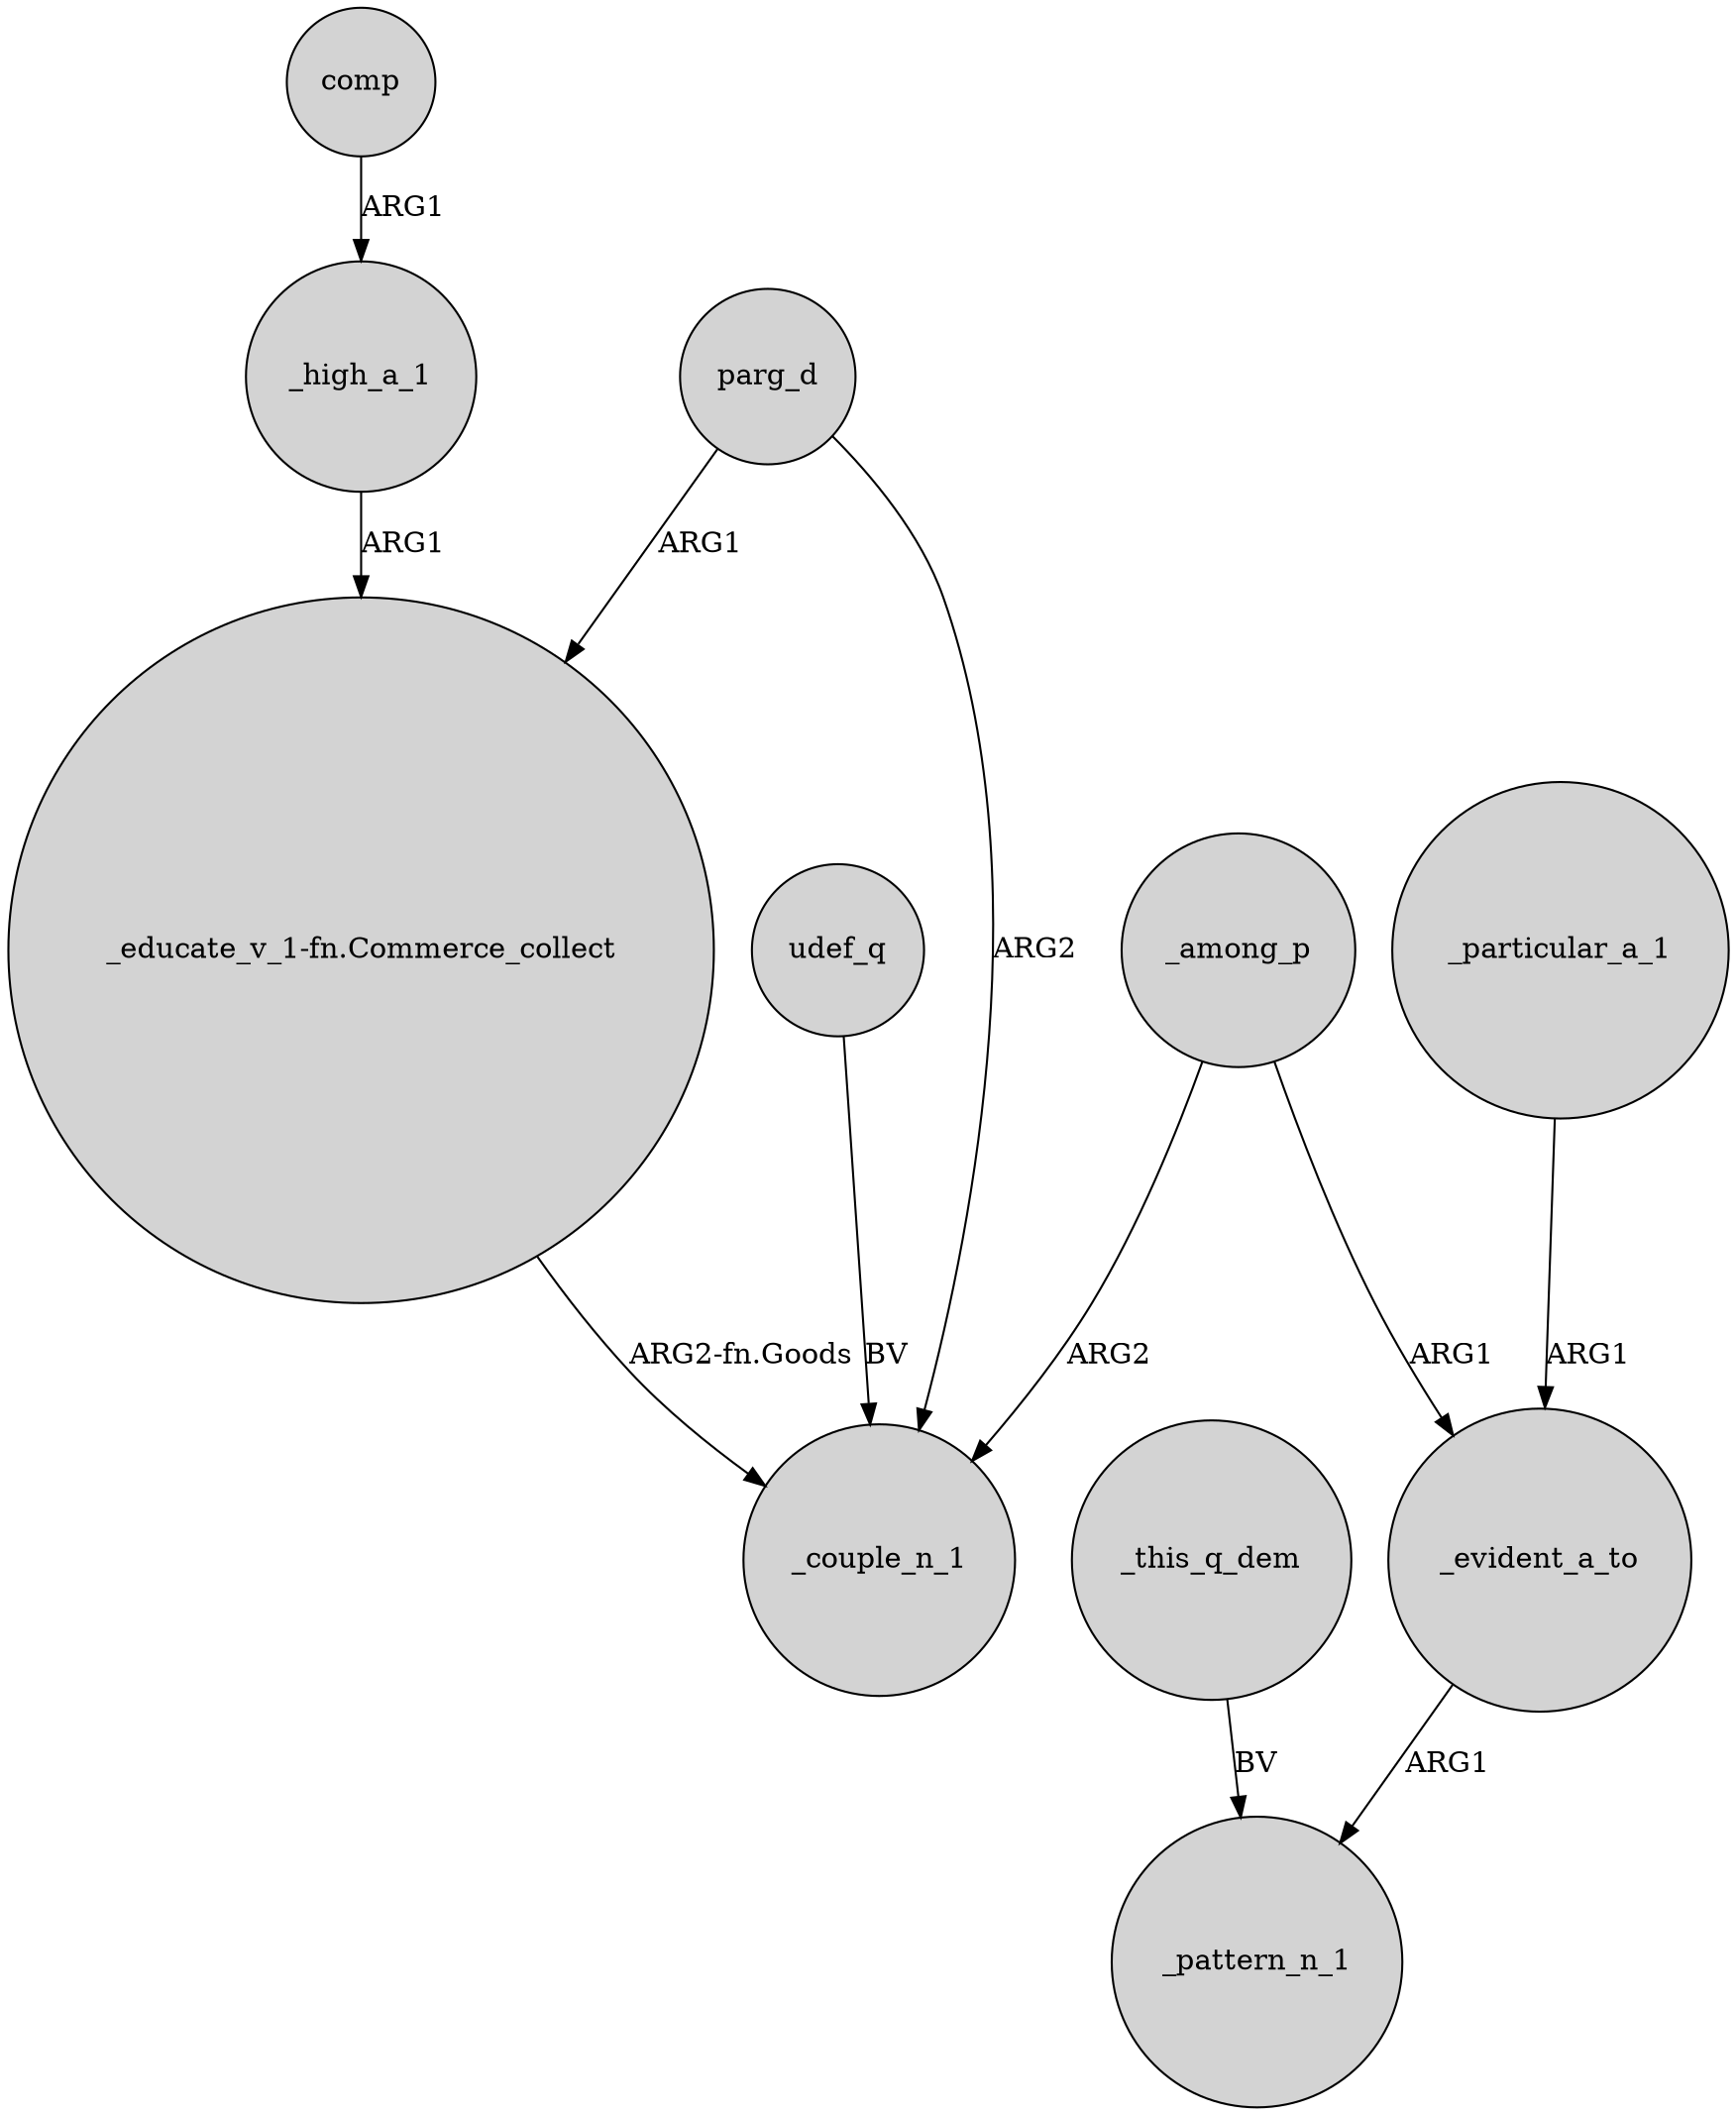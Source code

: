 digraph {
	node [shape=circle style=filled]
	parg_d -> "_educate_v_1-fn.Commerce_collect" [label=ARG1]
	_high_a_1 -> "_educate_v_1-fn.Commerce_collect" [label=ARG1]
	_among_p -> _couple_n_1 [label=ARG2]
	_this_q_dem -> _pattern_n_1 [label=BV]
	comp -> _high_a_1 [label=ARG1]
	"_educate_v_1-fn.Commerce_collect" -> _couple_n_1 [label="ARG2-fn.Goods"]
	_evident_a_to -> _pattern_n_1 [label=ARG1]
	_among_p -> _evident_a_to [label=ARG1]
	parg_d -> _couple_n_1 [label=ARG2]
	_particular_a_1 -> _evident_a_to [label=ARG1]
	udef_q -> _couple_n_1 [label=BV]
}
